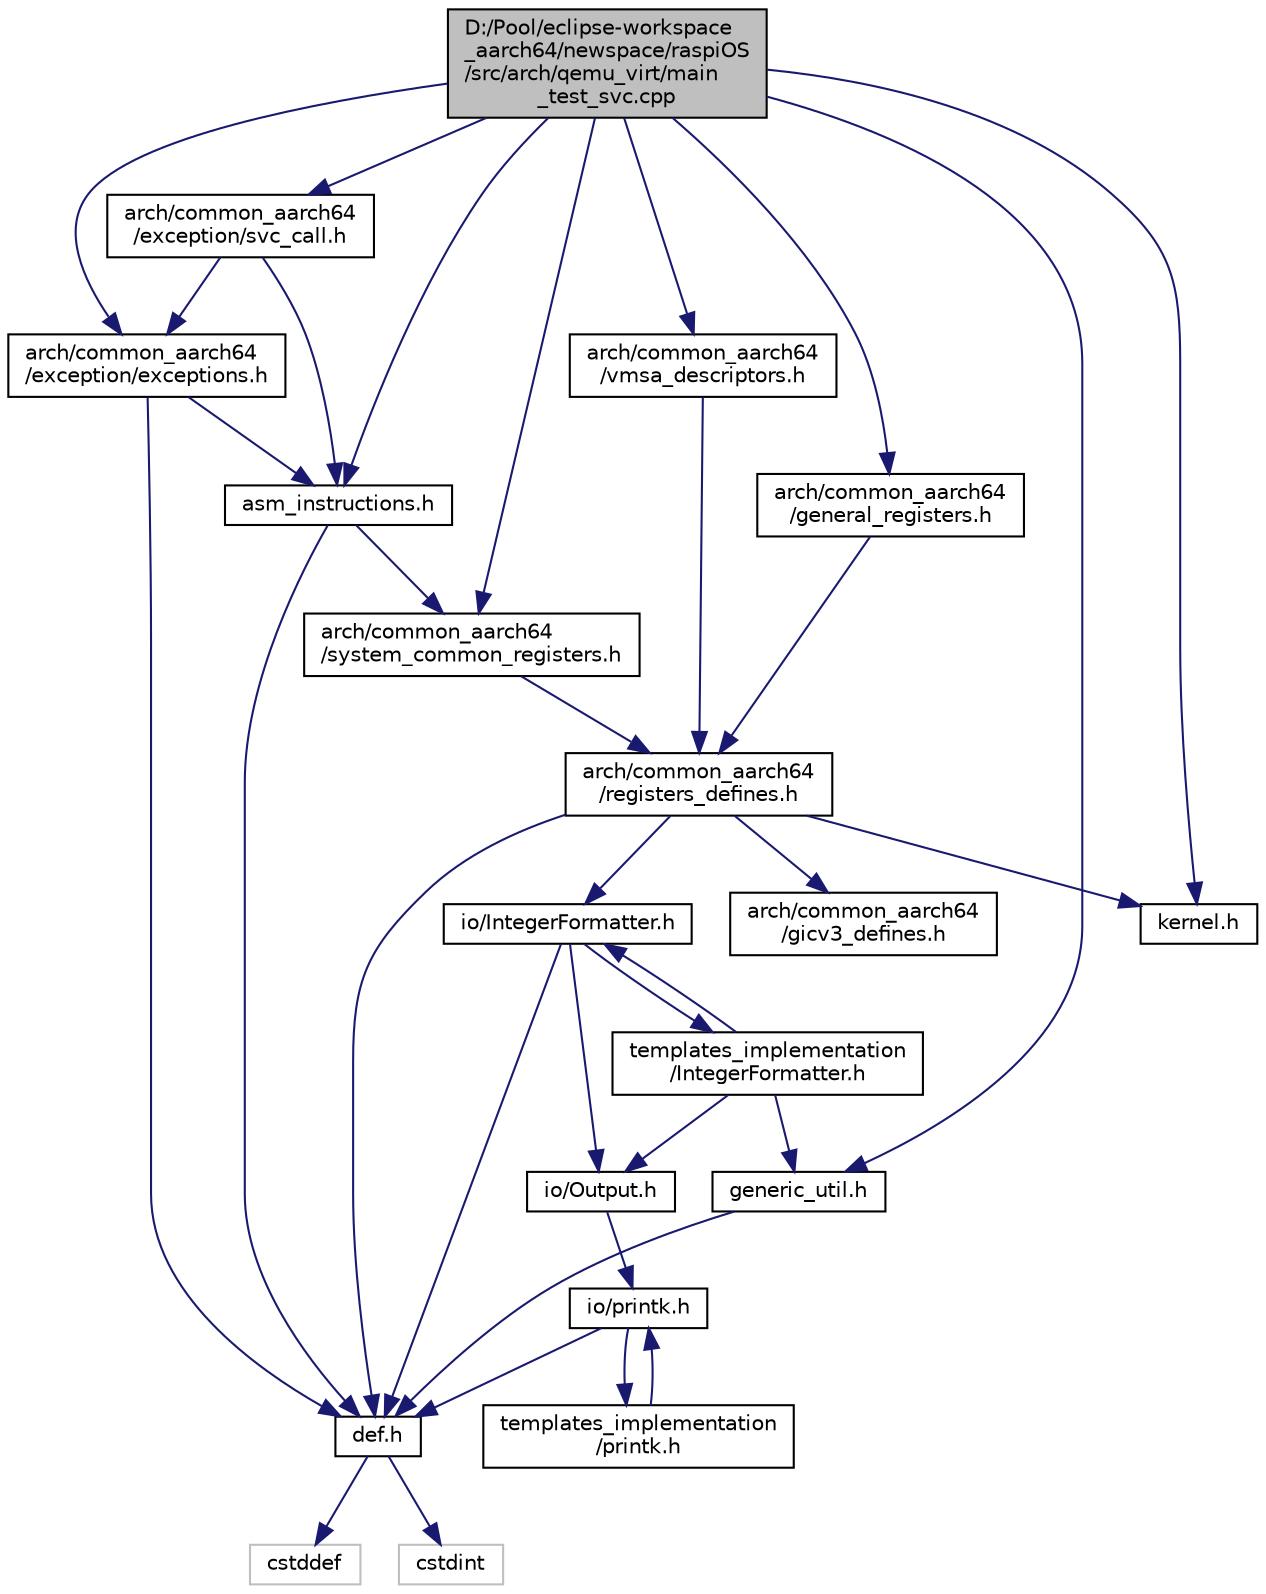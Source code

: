 digraph "D:/Pool/eclipse-workspace_aarch64/newspace/raspiOS/src/arch/qemu_virt/main_test_svc.cpp"
{
  edge [fontname="Helvetica",fontsize="10",labelfontname="Helvetica",labelfontsize="10"];
  node [fontname="Helvetica",fontsize="10",shape=record];
  Node3054 [label="D:/Pool/eclipse-workspace\l_aarch64/newspace/raspiOS\l/src/arch/qemu_virt/main\l_test_svc.cpp",height=0.2,width=0.4,color="black", fillcolor="grey75", style="filled", fontcolor="black"];
  Node3054 -> Node3055 [color="midnightblue",fontsize="10",style="solid",fontname="Helvetica"];
  Node3055 [label="arch/common_aarch64\l/exception/exceptions.h",height=0.2,width=0.4,color="black", fillcolor="white", style="filled",URL="$d4/d03/exceptions_8h.html"];
  Node3055 -> Node3056 [color="midnightblue",fontsize="10",style="solid",fontname="Helvetica"];
  Node3056 [label="def.h",height=0.2,width=0.4,color="black", fillcolor="white", style="filled",URL="$d4/da4/def_8h.html"];
  Node3056 -> Node3057 [color="midnightblue",fontsize="10",style="solid",fontname="Helvetica"];
  Node3057 [label="cstddef",height=0.2,width=0.4,color="grey75", fillcolor="white", style="filled"];
  Node3056 -> Node3058 [color="midnightblue",fontsize="10",style="solid",fontname="Helvetica"];
  Node3058 [label="cstdint",height=0.2,width=0.4,color="grey75", fillcolor="white", style="filled"];
  Node3055 -> Node3059 [color="midnightblue",fontsize="10",style="solid",fontname="Helvetica"];
  Node3059 [label="asm_instructions.h",height=0.2,width=0.4,color="black", fillcolor="white", style="filled",URL="$d8/d2f/asm__instructions_8h.html"];
  Node3059 -> Node3056 [color="midnightblue",fontsize="10",style="solid",fontname="Helvetica"];
  Node3059 -> Node3060 [color="midnightblue",fontsize="10",style="solid",fontname="Helvetica"];
  Node3060 [label="arch/common_aarch64\l/system_common_registers.h",height=0.2,width=0.4,color="black", fillcolor="white", style="filled",URL="$d4/d1f/system__common__registers_8h.html"];
  Node3060 -> Node3061 [color="midnightblue",fontsize="10",style="solid",fontname="Helvetica"];
  Node3061 [label="arch/common_aarch64\l/registers_defines.h",height=0.2,width=0.4,color="black", fillcolor="white", style="filled",URL="$d1/dbd/registers__defines_8h.html"];
  Node3061 -> Node3056 [color="midnightblue",fontsize="10",style="solid",fontname="Helvetica"];
  Node3061 -> Node3062 [color="midnightblue",fontsize="10",style="solid",fontname="Helvetica"];
  Node3062 [label="kernel.h",height=0.2,width=0.4,color="black", fillcolor="white", style="filled",URL="$d0/daa/kernel_8h.html"];
  Node3061 -> Node3063 [color="midnightblue",fontsize="10",style="solid",fontname="Helvetica"];
  Node3063 [label="io/IntegerFormatter.h",height=0.2,width=0.4,color="black", fillcolor="white", style="filled",URL="$d5/d7b/io_2_integer_formatter_8h.html"];
  Node3063 -> Node3056 [color="midnightblue",fontsize="10",style="solid",fontname="Helvetica"];
  Node3063 -> Node3064 [color="midnightblue",fontsize="10",style="solid",fontname="Helvetica"];
  Node3064 [label="io/Output.h",height=0.2,width=0.4,color="black", fillcolor="white", style="filled",URL="$d6/d77/_output_8h.html"];
  Node3064 -> Node3065 [color="midnightblue",fontsize="10",style="solid",fontname="Helvetica"];
  Node3065 [label="io/printk.h",height=0.2,width=0.4,color="black", fillcolor="white", style="filled",URL="$dd/d17/io_2printk_8h.html"];
  Node3065 -> Node3056 [color="midnightblue",fontsize="10",style="solid",fontname="Helvetica"];
  Node3065 -> Node3066 [color="midnightblue",fontsize="10",style="solid",fontname="Helvetica"];
  Node3066 [label="templates_implementation\l/printk.h",height=0.2,width=0.4,color="black", fillcolor="white", style="filled",URL="$d7/d95/templates__implementation_2printk_8h.html"];
  Node3066 -> Node3065 [color="midnightblue",fontsize="10",style="solid",fontname="Helvetica"];
  Node3063 -> Node3067 [color="midnightblue",fontsize="10",style="solid",fontname="Helvetica"];
  Node3067 [label="templates_implementation\l/IntegerFormatter.h",height=0.2,width=0.4,color="black", fillcolor="white", style="filled",URL="$dc/d84/templates__implementation_2_integer_formatter_8h.html"];
  Node3067 -> Node3063 [color="midnightblue",fontsize="10",style="solid",fontname="Helvetica"];
  Node3067 -> Node3068 [color="midnightblue",fontsize="10",style="solid",fontname="Helvetica"];
  Node3068 [label="generic_util.h",height=0.2,width=0.4,color="black", fillcolor="white", style="filled",URL="$d6/d93/generic__util_8h.html"];
  Node3068 -> Node3056 [color="midnightblue",fontsize="10",style="solid",fontname="Helvetica"];
  Node3067 -> Node3064 [color="midnightblue",fontsize="10",style="solid",fontname="Helvetica"];
  Node3061 -> Node3069 [color="midnightblue",fontsize="10",style="solid",fontname="Helvetica"];
  Node3069 [label="arch/common_aarch64\l/gicv3_defines.h",height=0.2,width=0.4,color="black", fillcolor="white", style="filled",URL="$d5/d80/gicv3__defines_8h.html"];
  Node3054 -> Node3070 [color="midnightblue",fontsize="10",style="solid",fontname="Helvetica"];
  Node3070 [label="arch/common_aarch64\l/exception/svc_call.h",height=0.2,width=0.4,color="black", fillcolor="white", style="filled",URL="$dc/d45/svc__call_8h.html"];
  Node3070 -> Node3055 [color="midnightblue",fontsize="10",style="solid",fontname="Helvetica"];
  Node3070 -> Node3059 [color="midnightblue",fontsize="10",style="solid",fontname="Helvetica"];
  Node3054 -> Node3059 [color="midnightblue",fontsize="10",style="solid",fontname="Helvetica"];
  Node3054 -> Node3060 [color="midnightblue",fontsize="10",style="solid",fontname="Helvetica"];
  Node3054 -> Node3071 [color="midnightblue",fontsize="10",style="solid",fontname="Helvetica"];
  Node3071 [label="arch/common_aarch64\l/vmsa_descriptors.h",height=0.2,width=0.4,color="black", fillcolor="white", style="filled",URL="$d5/d72/vmsa__descriptors_8h.html"];
  Node3071 -> Node3061 [color="midnightblue",fontsize="10",style="solid",fontname="Helvetica"];
  Node3054 -> Node3072 [color="midnightblue",fontsize="10",style="solid",fontname="Helvetica"];
  Node3072 [label="arch/common_aarch64\l/general_registers.h",height=0.2,width=0.4,color="black", fillcolor="white", style="filled",URL="$d1/de4/general__registers_8h.html"];
  Node3072 -> Node3061 [color="midnightblue",fontsize="10",style="solid",fontname="Helvetica"];
  Node3054 -> Node3068 [color="midnightblue",fontsize="10",style="solid",fontname="Helvetica"];
  Node3054 -> Node3062 [color="midnightblue",fontsize="10",style="solid",fontname="Helvetica"];
}
